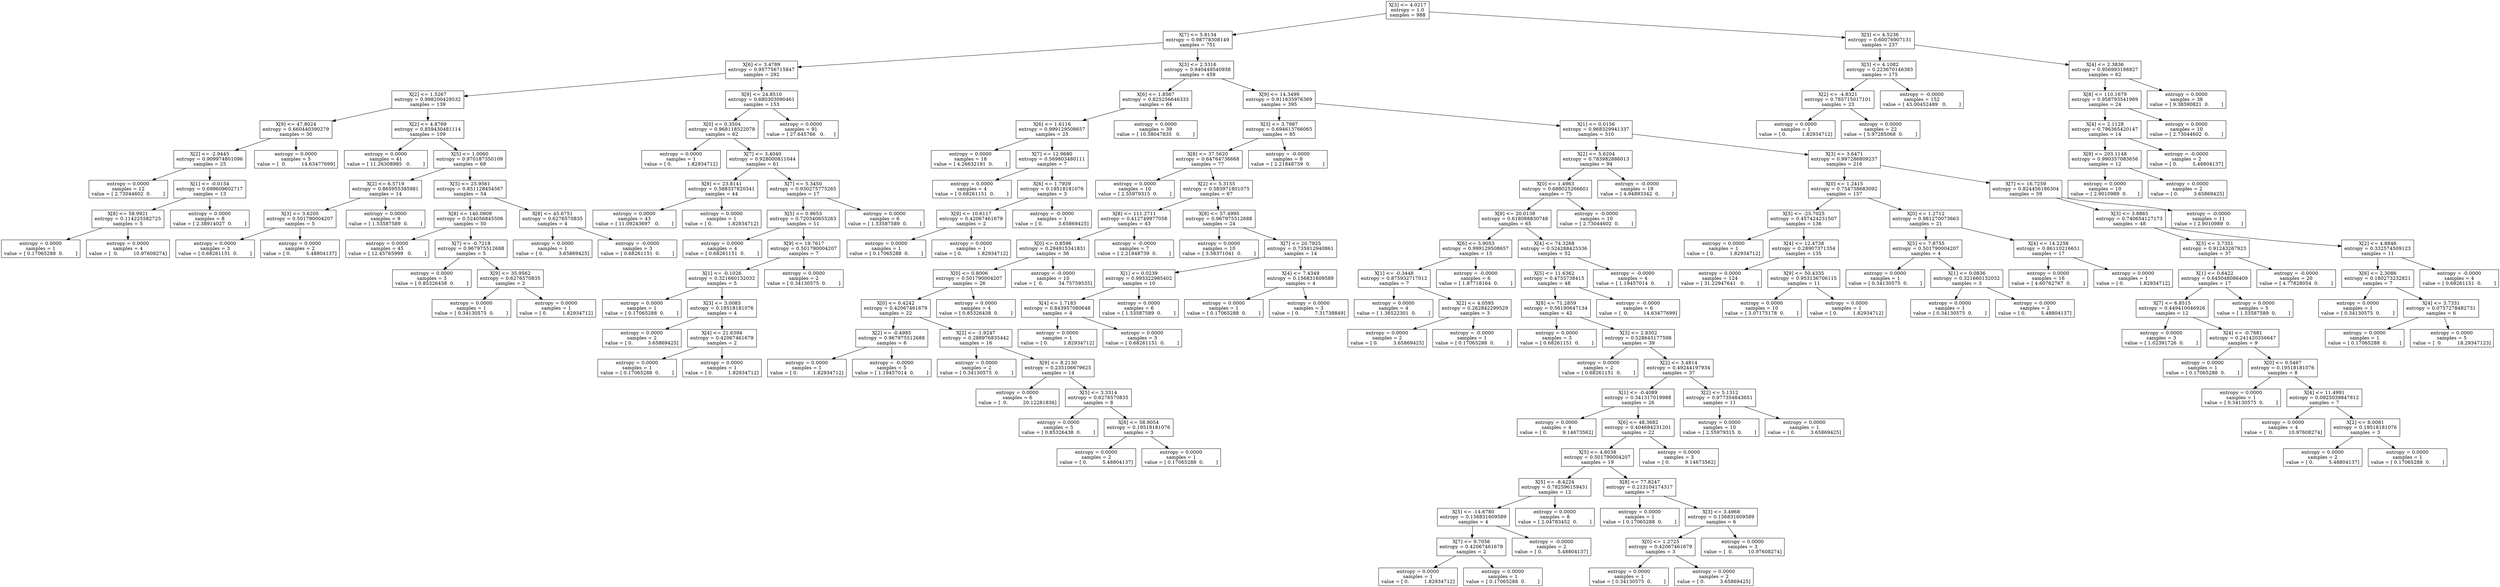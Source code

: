 digraph Tree {
0 [label="X[3] <= 4.0217\nentropy = 1.0\nsamples = 988", shape="box"] ;
1 [label="X[7] <= 5.8134\nentropy = 0.98778308149\nsamples = 751", shape="box"] ;
0 -> 1 ;
2 [label="X[6] <= 3.4789\nentropy = 0.957756715847\nsamples = 292", shape="box"] ;
1 -> 2 ;
3 [label="X[2] <= 1.5267\nentropy = 0.998200429532\nsamples = 139", shape="box"] ;
2 -> 3 ;
4 [label="X[9] <= 47.8024\nentropy = 0.660440390279\nsamples = 30", shape="box"] ;
3 -> 4 ;
5 [label="X[2] <= -2.9445\nentropy = 0.909974801096\nsamples = 25", shape="box"] ;
4 -> 5 ;
6 [label="entropy = 0.0000\nsamples = 12\nvalue = [ 2.73044602  0.        ]", shape="box"] ;
5 -> 6 ;
7 [label="X[1] <= -0.0154\nentropy = 0.699609602717\nsamples = 13", shape="box"] ;
5 -> 7 ;
8 [label="X[8] <= 58.9921\nentropy = 0.114225582725\nsamples = 5", shape="box"] ;
7 -> 8 ;
9 [label="entropy = 0.0000\nsamples = 1\nvalue = [ 0.17065288  0.        ]", shape="box"] ;
8 -> 9 ;
10 [label="entropy = 0.0000\nsamples = 4\nvalue = [  0.          10.97608274]", shape="box"] ;
8 -> 10 ;
11 [label="entropy = 0.0000\nsamples = 8\nvalue = [ 2.38914027  0.        ]", shape="box"] ;
7 -> 11 ;
12 [label="entropy = 0.0000\nsamples = 5\nvalue = [  0.          14.63477699]", shape="box"] ;
4 -> 12 ;
13 [label="X[2] <= 4.8769\nentropy = 0.859430481114\nsamples = 109", shape="box"] ;
3 -> 13 ;
14 [label="entropy = 0.0000\nsamples = 41\nvalue = [ 11.26308985   0.        ]", shape="box"] ;
13 -> 14 ;
15 [label="X[5] <= 1.0060\nentropy = 0.970187350109\nsamples = 68", shape="box"] ;
13 -> 15 ;
16 [label="X[2] <= 6.5719\nentropy = 0.865955385981\nsamples = 14", shape="box"] ;
15 -> 16 ;
17 [label="X[3] <= 3.6205\nentropy = 0.501790004207\nsamples = 5", shape="box"] ;
16 -> 17 ;
18 [label="entropy = 0.0000\nsamples = 3\nvalue = [ 0.68261151  0.        ]", shape="box"] ;
17 -> 18 ;
19 [label="entropy = 0.0000\nsamples = 2\nvalue = [ 0.          5.48804137]", shape="box"] ;
17 -> 19 ;
20 [label="entropy = 0.0000\nsamples = 9\nvalue = [ 1.53587589  0.        ]", shape="box"] ;
16 -> 20 ;
21 [label="X[5] <= 25.9561\nentropy = 0.851128454567\nsamples = 54", shape="box"] ;
15 -> 21 ;
22 [label="X[8] <= 140.0909\nentropy = 0.524056845506\nsamples = 50", shape="box"] ;
21 -> 22 ;
23 [label="entropy = 0.0000\nsamples = 45\nvalue = [ 12.45765999   0.        ]", shape="box"] ;
22 -> 23 ;
24 [label="X[7] <= -0.7218\nentropy = 0.967975512688\nsamples = 5", shape="box"] ;
22 -> 24 ;
25 [label="entropy = 0.0000\nsamples = 3\nvalue = [ 0.85326438  0.        ]", shape="box"] ;
24 -> 25 ;
26 [label="X[9] <= 35.9562\nentropy = 0.6276570835\nsamples = 2", shape="box"] ;
24 -> 26 ;
27 [label="entropy = 0.0000\nsamples = 1\nvalue = [ 0.34130575  0.        ]", shape="box"] ;
26 -> 27 ;
28 [label="entropy = 0.0000\nsamples = 1\nvalue = [ 0.          1.82934712]", shape="box"] ;
26 -> 28 ;
29 [label="X[8] <= 45.6751\nentropy = 0.6276570835\nsamples = 4", shape="box"] ;
21 -> 29 ;
30 [label="entropy = 0.0000\nsamples = 1\nvalue = [ 0.          3.65869425]", shape="box"] ;
29 -> 30 ;
31 [label="entropy = -0.0000\nsamples = 3\nvalue = [ 0.68261151  0.        ]", shape="box"] ;
29 -> 31 ;
32 [label="X[9] <= 24.8510\nentropy = 0.680303090461\nsamples = 153", shape="box"] ;
2 -> 32 ;
33 [label="X[0] <= 0.3504\nentropy = 0.968118522078\nsamples = 62", shape="box"] ;
32 -> 33 ;
34 [label="entropy = 0.0000\nsamples = 1\nvalue = [ 0.          1.82934712]", shape="box"] ;
33 -> 34 ;
35 [label="X[7] <= 3.4040\nentropy = 0.928000811044\nsamples = 61", shape="box"] ;
33 -> 35 ;
36 [label="X[9] <= 23.8141\nentropy = 0.588337820341\nsamples = 44", shape="box"] ;
35 -> 36 ;
37 [label="entropy = 0.0000\nsamples = 43\nvalue = [ 11.09243697   0.        ]", shape="box"] ;
36 -> 37 ;
38 [label="entropy = 0.0000\nsamples = 1\nvalue = [ 0.          1.82934712]", shape="box"] ;
36 -> 38 ;
39 [label="X[7] <= 5.3450\nentropy = 0.930275775265\nsamples = 17", shape="box"] ;
35 -> 39 ;
40 [label="X[5] <= 0.9653\nentropy = 0.720340655263\nsamples = 11", shape="box"] ;
39 -> 40 ;
41 [label="entropy = 0.0000\nsamples = 4\nvalue = [ 0.68261151  0.        ]", shape="box"] ;
40 -> 41 ;
42 [label="X[9] <= 19.7617\nentropy = 0.501790004207\nsamples = 7", shape="box"] ;
40 -> 42 ;
43 [label="X[1] <= -0.1026\nentropy = 0.321660132032\nsamples = 5", shape="box"] ;
42 -> 43 ;
44 [label="entropy = 0.0000\nsamples = 1\nvalue = [ 0.17065288  0.        ]", shape="box"] ;
43 -> 44 ;
45 [label="X[3] <= 3.0083\nentropy = 0.19518181076\nsamples = 4", shape="box"] ;
43 -> 45 ;
46 [label="entropy = 0.0000\nsamples = 2\nvalue = [ 0.          3.65869425]", shape="box"] ;
45 -> 46 ;
47 [label="X[4] <= 21.6394\nentropy = 0.42067461679\nsamples = 2", shape="box"] ;
45 -> 47 ;
48 [label="entropy = 0.0000\nsamples = 1\nvalue = [ 0.17065288  0.        ]", shape="box"] ;
47 -> 48 ;
49 [label="entropy = 0.0000\nsamples = 1\nvalue = [ 0.          1.82934712]", shape="box"] ;
47 -> 49 ;
50 [label="entropy = 0.0000\nsamples = 2\nvalue = [ 0.34130575  0.        ]", shape="box"] ;
42 -> 50 ;
51 [label="entropy = 0.0000\nsamples = 6\nvalue = [ 1.53587589  0.        ]", shape="box"] ;
39 -> 51 ;
52 [label="entropy = 0.0000\nsamples = 91\nvalue = [ 27.645766   0.      ]", shape="box"] ;
32 -> 52 ;
53 [label="X[3] <= 2.5316\nentropy = 0.940449540938\nsamples = 459", shape="box"] ;
1 -> 53 ;
54 [label="X[6] <= 1.8567\nentropy = 0.825256646333\nsamples = 64", shape="box"] ;
53 -> 54 ;
55 [label="X[6] <= 1.6116\nentropy = 0.999129508657\nsamples = 25", shape="box"] ;
54 -> 55 ;
56 [label="entropy = 0.0000\nsamples = 18\nvalue = [ 4.26632191  0.        ]", shape="box"] ;
55 -> 56 ;
57 [label="X[7] <= 12.9680\nentropy = 0.569803480111\nsamples = 7", shape="box"] ;
55 -> 57 ;
58 [label="entropy = 0.0000\nsamples = 4\nvalue = [ 0.68261151  0.        ]", shape="box"] ;
57 -> 58 ;
59 [label="X[6] <= 1.7929\nentropy = 0.19518181076\nsamples = 3", shape="box"] ;
57 -> 59 ;
60 [label="X[9] <= 10.6117\nentropy = 0.42067461679\nsamples = 2", shape="box"] ;
59 -> 60 ;
61 [label="entropy = 0.0000\nsamples = 1\nvalue = [ 0.17065288  0.        ]", shape="box"] ;
60 -> 61 ;
62 [label="entropy = 0.0000\nsamples = 1\nvalue = [ 0.          1.82934712]", shape="box"] ;
60 -> 62 ;
63 [label="entropy = -0.0000\nsamples = 1\nvalue = [ 0.          3.65869425]", shape="box"] ;
59 -> 63 ;
64 [label="entropy = 0.0000\nsamples = 39\nvalue = [ 10.58047835   0.        ]", shape="box"] ;
54 -> 64 ;
65 [label="X[9] <= 14.3499\nentropy = 0.911635976369\nsamples = 395", shape="box"] ;
53 -> 65 ;
66 [label="X[3] <= 3.7987\nentropy = 0.694613766065\nsamples = 85", shape="box"] ;
65 -> 66 ;
67 [label="X[8] <= 37.5620\nentropy = 0.64764736668\nsamples = 77", shape="box"] ;
66 -> 67 ;
68 [label="entropy = 0.0000\nsamples = 10\nvalue = [ 2.55979315  0.        ]", shape="box"] ;
67 -> 68 ;
69 [label="X[2] <= 5.3155\nentropy = 0.583971801075\nsamples = 67", shape="box"] ;
67 -> 69 ;
70 [label="X[8] <= 111.2711\nentropy = 0.412749977058\nsamples = 43", shape="box"] ;
69 -> 70 ;
71 [label="X[0] <= 0.8596\nentropy = 0.294915341831\nsamples = 36", shape="box"] ;
70 -> 71 ;
72 [label="X[0] <= 0.8006\nentropy = 0.501790004207\nsamples = 26", shape="box"] ;
71 -> 72 ;
73 [label="X[0] <= 0.4242\nentropy = 0.42067461679\nsamples = 22", shape="box"] ;
72 -> 73 ;
74 [label="X[2] <= -0.4985\nentropy = 0.967975512688\nsamples = 6", shape="box"] ;
73 -> 74 ;
75 [label="entropy = 0.0000\nsamples = 1\nvalue = [ 0.          1.82934712]", shape="box"] ;
74 -> 75 ;
76 [label="entropy = -0.0000\nsamples = 5\nvalue = [ 1.19457014  0.        ]", shape="box"] ;
74 -> 76 ;
77 [label="X[2] <= -1.9247\nentropy = 0.288976835442\nsamples = 16", shape="box"] ;
73 -> 77 ;
78 [label="entropy = 0.0000\nsamples = 2\nvalue = [ 0.34130575  0.        ]", shape="box"] ;
77 -> 78 ;
79 [label="X[9] <= 8.2130\nentropy = 0.235106679625\nsamples = 14", shape="box"] ;
77 -> 79 ;
80 [label="entropy = 0.0000\nsamples = 6\nvalue = [  0.          20.12281836]", shape="box"] ;
79 -> 80 ;
81 [label="X[5] <= 3.3314\nentropy = 0.6276570835\nsamples = 8", shape="box"] ;
79 -> 81 ;
82 [label="entropy = 0.0000\nsamples = 5\nvalue = [ 0.85326438  0.        ]", shape="box"] ;
81 -> 82 ;
83 [label="X[6] <= 58.9054\nentropy = 0.19518181076\nsamples = 3", shape="box"] ;
81 -> 83 ;
84 [label="entropy = 0.0000\nsamples = 2\nvalue = [ 0.          5.48804137]", shape="box"] ;
83 -> 84 ;
85 [label="entropy = 0.0000\nsamples = 1\nvalue = [ 0.17065288  0.        ]", shape="box"] ;
83 -> 85 ;
86 [label="entropy = 0.0000\nsamples = 4\nvalue = [ 0.85326438  0.        ]", shape="box"] ;
72 -> 86 ;
87 [label="entropy = -0.0000\nsamples = 10\nvalue = [  0.          34.75759535]", shape="box"] ;
71 -> 87 ;
88 [label="entropy = -0.0000\nsamples = 7\nvalue = [ 2.21848739  0.        ]", shape="box"] ;
70 -> 88 ;
89 [label="X[8] <= 57.4995\nentropy = 0.967975512688\nsamples = 24", shape="box"] ;
69 -> 89 ;
90 [label="entropy = 0.0000\nsamples = 10\nvalue = [ 3.58371041  0.        ]", shape="box"] ;
89 -> 90 ;
91 [label="X[7] <= 20.7925\nentropy = 0.735912940861\nsamples = 14", shape="box"] ;
89 -> 91 ;
92 [label="X[1] <= 0.0239\nentropy = 0.993322985402\nsamples = 10", shape="box"] ;
91 -> 92 ;
93 [label="X[4] <= 1.7183\nentropy = 0.843957080648\nsamples = 4", shape="box"] ;
92 -> 93 ;
94 [label="entropy = 0.0000\nsamples = 1\nvalue = [ 0.          1.82934712]", shape="box"] ;
93 -> 94 ;
95 [label="entropy = 0.0000\nsamples = 3\nvalue = [ 0.68261151  0.        ]", shape="box"] ;
93 -> 95 ;
96 [label="entropy = 0.0000\nsamples = 6\nvalue = [ 1.53587589  0.        ]", shape="box"] ;
92 -> 96 ;
97 [label="X[4] <= 7.4349\nentropy = 0.156831609589\nsamples = 4", shape="box"] ;
91 -> 97 ;
98 [label="entropy = 0.0000\nsamples = 1\nvalue = [ 0.17065288  0.        ]", shape="box"] ;
97 -> 98 ;
99 [label="entropy = 0.0000\nsamples = 3\nvalue = [ 0.          7.31738849]", shape="box"] ;
97 -> 99 ;
100 [label="entropy = -0.0000\nsamples = 8\nvalue = [ 2.21848739  0.        ]", shape="box"] ;
66 -> 100 ;
101 [label="X[1] <= 0.0156\nentropy = 0.968329941337\nsamples = 310", shape="box"] ;
65 -> 101 ;
102 [label="X[2] <= 5.6204\nentropy = 0.783982886013\nsamples = 94", shape="box"] ;
101 -> 102 ;
103 [label="X[0] <= 1.4963\nentropy = 0.688025266601\nsamples = 75", shape="box"] ;
102 -> 103 ;
104 [label="X[9] <= 20.0138\nentropy = 0.618088830748\nsamples = 65", shape="box"] ;
103 -> 104 ;
105 [label="X[6] <= 5.9053\nentropy = 0.999129508657\nsamples = 13", shape="box"] ;
104 -> 105 ;
106 [label="X[1] <= -0.3448\nentropy = 0.875932717012\nsamples = 7", shape="box"] ;
105 -> 106 ;
107 [label="entropy = 0.0000\nsamples = 4\nvalue = [ 1.36522301  0.        ]", shape="box"] ;
106 -> 107 ;
108 [label="X[2] <= 4.0593\nentropy = 0.262842299529\nsamples = 3", shape="box"] ;
106 -> 108 ;
109 [label="entropy = 0.0000\nsamples = 2\nvalue = [ 0.          3.65869425]", shape="box"] ;
108 -> 109 ;
110 [label="entropy = -0.0000\nsamples = 1\nvalue = [ 0.17065288  0.        ]", shape="box"] ;
108 -> 110 ;
111 [label="entropy = -0.0000\nsamples = 6\nvalue = [ 1.87718164  0.        ]", shape="box"] ;
105 -> 111 ;
112 [label="X[4] <= 74.3268\nentropy = 0.524288425536\nsamples = 52", shape="box"] ;
104 -> 112 ;
113 [label="X[5] <= 11.6362\nentropy = 0.4755738415\nsamples = 48", shape="box"] ;
112 -> 113 ;
114 [label="X[8] <= 71.2859\nentropy = 0.56190647134\nsamples = 42", shape="box"] ;
113 -> 114 ;
115 [label="entropy = 0.0000\nsamples = 3\nvalue = [ 0.68261151  0.        ]", shape="box"] ;
114 -> 115 ;
116 [label="X[3] <= 2.8302\nentropy = 0.528645177598\nsamples = 39", shape="box"] ;
114 -> 116 ;
117 [label="entropy = 0.0000\nsamples = 2\nvalue = [ 0.68261151  0.        ]", shape="box"] ;
116 -> 117 ;
118 [label="X[2] <= 3.4814\nentropy = 0.49244197934\nsamples = 37", shape="box"] ;
116 -> 118 ;
119 [label="X[1] <= -0.4089\nentropy = 0.341317019988\nsamples = 26", shape="box"] ;
118 -> 119 ;
120 [label="entropy = 0.0000\nsamples = 4\nvalue = [ 0.          9.14673562]", shape="box"] ;
119 -> 120 ;
121 [label="X[6] <= 48.3682\nentropy = 0.404684231201\nsamples = 22", shape="box"] ;
119 -> 121 ;
122 [label="X[5] <= 4.8038\nentropy = 0.501790004207\nsamples = 19", shape="box"] ;
121 -> 122 ;
123 [label="X[5] <= -8.4224\nentropy = 0.782596159431\nsamples = 12", shape="box"] ;
122 -> 123 ;
124 [label="X[5] <= -14.6780\nentropy = 0.156831609589\nsamples = 4", shape="box"] ;
123 -> 124 ;
125 [label="X[7] <= 9.7056\nentropy = 0.42067461679\nsamples = 2", shape="box"] ;
124 -> 125 ;
126 [label="entropy = 0.0000\nsamples = 1\nvalue = [ 0.          1.82934712]", shape="box"] ;
125 -> 126 ;
127 [label="entropy = 0.0000\nsamples = 1\nvalue = [ 0.17065288  0.        ]", shape="box"] ;
125 -> 127 ;
128 [label="entropy = -0.0000\nsamples = 2\nvalue = [ 0.          5.48804137]", shape="box"] ;
124 -> 128 ;
129 [label="entropy = 0.0000\nsamples = 8\nvalue = [ 2.04783452  0.        ]", shape="box"] ;
123 -> 129 ;
130 [label="X[8] <= 77.8247\nentropy = 0.213104174317\nsamples = 7", shape="box"] ;
122 -> 130 ;
131 [label="entropy = 0.0000\nsamples = 1\nvalue = [ 0.17065288  0.        ]", shape="box"] ;
130 -> 131 ;
132 [label="X[3] <= 3.4968\nentropy = 0.156831609589\nsamples = 6", shape="box"] ;
130 -> 132 ;
133 [label="X[0] <= 1.2725\nentropy = 0.42067461679\nsamples = 3", shape="box"] ;
132 -> 133 ;
134 [label="entropy = 0.0000\nsamples = 1\nvalue = [ 0.34130575  0.        ]", shape="box"] ;
133 -> 134 ;
135 [label="entropy = 0.0000\nsamples = 2\nvalue = [ 0.          3.65869425]", shape="box"] ;
133 -> 135 ;
136 [label="entropy = 0.0000\nsamples = 3\nvalue = [  0.          10.97608274]", shape="box"] ;
132 -> 136 ;
137 [label="entropy = 0.0000\nsamples = 3\nvalue = [ 0.          9.14673562]", shape="box"] ;
121 -> 137 ;
138 [label="X[2] <= 5.1312\nentropy = 0.977354843651\nsamples = 11", shape="box"] ;
118 -> 138 ;
139 [label="entropy = 0.0000\nsamples = 10\nvalue = [ 2.55979315  0.        ]", shape="box"] ;
138 -> 139 ;
140 [label="entropy = 0.0000\nsamples = 1\nvalue = [ 0.          3.65869425]", shape="box"] ;
138 -> 140 ;
141 [label="entropy = -0.0000\nsamples = 6\nvalue = [  0.          14.63477699]", shape="box"] ;
113 -> 141 ;
142 [label="entropy = -0.0000\nsamples = 4\nvalue = [ 1.19457014  0.        ]", shape="box"] ;
112 -> 142 ;
143 [label="entropy = -0.0000\nsamples = 10\nvalue = [ 2.73044602  0.        ]", shape="box"] ;
103 -> 143 ;
144 [label="entropy = -0.0000\nsamples = 19\nvalue = [ 4.94893342  0.        ]", shape="box"] ;
102 -> 144 ;
145 [label="X[3] <= 3.6471\nentropy = 0.997286809237\nsamples = 216", shape="box"] ;
101 -> 145 ;
146 [label="X[0] <= 1.2415\nentropy = 0.754758683092\nsamples = 157", shape="box"] ;
145 -> 146 ;
147 [label="X[5] <= -25.7025\nentropy = 0.457424231507\nsamples = 136", shape="box"] ;
146 -> 147 ;
148 [label="entropy = 0.0000\nsamples = 1\nvalue = [ 0.          1.82934712]", shape="box"] ;
147 -> 148 ;
149 [label="X[4] <= 12.4738\nentropy = 0.28907371354\nsamples = 135", shape="box"] ;
147 -> 149 ;
150 [label="entropy = 0.0000\nsamples = 124\nvalue = [ 31.22947641   0.        ]", shape="box"] ;
149 -> 150 ;
151 [label="X[9] <= 50.4335\nentropy = 0.953136706115\nsamples = 11", shape="box"] ;
149 -> 151 ;
152 [label="entropy = 0.0000\nsamples = 10\nvalue = [ 3.07175178  0.        ]", shape="box"] ;
151 -> 152 ;
153 [label="entropy = 0.0000\nsamples = 1\nvalue = [ 0.          1.82934712]", shape="box"] ;
151 -> 153 ;
154 [label="X[0] <= 1.2712\nentropy = 0.981270073663\nsamples = 21", shape="box"] ;
146 -> 154 ;
155 [label="X[5] <= 7.8755\nentropy = 0.501790004207\nsamples = 4", shape="box"] ;
154 -> 155 ;
156 [label="entropy = 0.0000\nsamples = 1\nvalue = [ 0.34130575  0.        ]", shape="box"] ;
155 -> 156 ;
157 [label="X[1] <= 0.0836\nentropy = 0.321660132032\nsamples = 3", shape="box"] ;
155 -> 157 ;
158 [label="entropy = 0.0000\nsamples = 1\nvalue = [ 0.34130575  0.        ]", shape="box"] ;
157 -> 158 ;
159 [label="entropy = 0.0000\nsamples = 2\nvalue = [ 0.          5.48804137]", shape="box"] ;
157 -> 159 ;
160 [label="X[4] <= 14.2258\nentropy = 0.86110216651\nsamples = 17", shape="box"] ;
154 -> 160 ;
161 [label="entropy = 0.0000\nsamples = 16\nvalue = [ 4.60762767  0.        ]", shape="box"] ;
160 -> 161 ;
162 [label="entropy = 0.0000\nsamples = 1\nvalue = [ 0.          1.82934712]", shape="box"] ;
160 -> 162 ;
163 [label="X[7] <= 16.7259\nentropy = 0.824456186304\nsamples = 59", shape="box"] ;
145 -> 163 ;
164 [label="X[3] <= 3.8865\nentropy = 0.740654127173\nsamples = 48", shape="box"] ;
163 -> 164 ;
165 [label="X[3] <= 3.7351\nentropy = 0.91243267923\nsamples = 37", shape="box"] ;
164 -> 165 ;
166 [label="X[1] <= 0.6422\nentropy = 0.645048086409\nsamples = 17", shape="box"] ;
165 -> 166 ;
167 [label="X[7] <= 6.8515\nentropy = 0.449410046926\nsamples = 12", shape="box"] ;
166 -> 167 ;
168 [label="entropy = 0.0000\nsamples = 3\nvalue = [ 1.02391726  0.        ]", shape="box"] ;
167 -> 168 ;
169 [label="X[4] <= -0.7681\nentropy = 0.241420356647\nsamples = 9", shape="box"] ;
167 -> 169 ;
170 [label="entropy = 0.0000\nsamples = 1\nvalue = [ 0.17065288  0.        ]", shape="box"] ;
169 -> 170 ;
171 [label="X[0] <= 0.5467\nentropy = 0.19518181076\nsamples = 8", shape="box"] ;
169 -> 171 ;
172 [label="entropy = 0.0000\nsamples = 1\nvalue = [ 0.34130575  0.        ]", shape="box"] ;
171 -> 172 ;
173 [label="X[4] <= 11.4991\nentropy = 0.0825039847812\nsamples = 7", shape="box"] ;
171 -> 173 ;
174 [label="entropy = 0.0000\nsamples = 4\nvalue = [  0.          10.97608274]", shape="box"] ;
173 -> 174 ;
175 [label="X[2] <= 8.0081\nentropy = 0.19518181076\nsamples = 3", shape="box"] ;
173 -> 175 ;
176 [label="entropy = 0.0000\nsamples = 2\nvalue = [ 0.          5.48804137]", shape="box"] ;
175 -> 176 ;
177 [label="entropy = 0.0000\nsamples = 1\nvalue = [ 0.17065288  0.        ]", shape="box"] ;
175 -> 177 ;
178 [label="entropy = 0.0000\nsamples = 5\nvalue = [ 1.53587589  0.        ]", shape="box"] ;
166 -> 178 ;
179 [label="entropy = -0.0000\nsamples = 20\nvalue = [ 4.77828054  0.        ]", shape="box"] ;
165 -> 179 ;
180 [label="X[2] <= 4.8846\nentropy = 0.332574509123\nsamples = 11", shape="box"] ;
164 -> 180 ;
181 [label="X[6] <= 2.3086\nentropy = 0.180273232821\nsamples = 7", shape="box"] ;
180 -> 181 ;
182 [label="entropy = 0.0000\nsamples = 1\nvalue = [ 0.34130575  0.        ]", shape="box"] ;
181 -> 182 ;
183 [label="X[4] <= 3.7331\nentropy = 0.0757278482731\nsamples = 6", shape="box"] ;
181 -> 183 ;
184 [label="entropy = 0.0000\nsamples = 1\nvalue = [ 0.17065288  0.        ]", shape="box"] ;
183 -> 184 ;
185 [label="entropy = 0.0000\nsamples = 5\nvalue = [  0.          18.29347123]", shape="box"] ;
183 -> 185 ;
186 [label="entropy = -0.0000\nsamples = 4\nvalue = [ 0.68261151  0.        ]", shape="box"] ;
180 -> 186 ;
187 [label="entropy = -0.0000\nsamples = 11\nvalue = [ 2.9010989  0.       ]", shape="box"] ;
163 -> 187 ;
188 [label="X[3] <= 4.5236\nentropy = 0.60076907131\nsamples = 237", shape="box"] ;
0 -> 188 ;
189 [label="X[3] <= 4.1082\nentropy = 0.223670146383\nsamples = 175", shape="box"] ;
188 -> 189 ;
190 [label="X[2] <= -4.8321\nentropy = 0.785715017101\nsamples = 23", shape="box"] ;
189 -> 190 ;
191 [label="entropy = 0.0000\nsamples = 1\nvalue = [ 0.          1.82934712]", shape="box"] ;
190 -> 191 ;
192 [label="entropy = 0.0000\nsamples = 22\nvalue = [ 5.97285068  0.        ]", shape="box"] ;
190 -> 192 ;
193 [label="entropy = -0.0000\nsamples = 152\nvalue = [ 43.00452489   0.        ]", shape="box"] ;
189 -> 193 ;
194 [label="X[4] <= 2.3836\nentropy = 0.956993198827\nsamples = 62", shape="box"] ;
188 -> 194 ;
195 [label="X[8] <= 110.1679\nentropy = 0.958793541969\nsamples = 24", shape="box"] ;
194 -> 195 ;
196 [label="X[4] <= 2.1128\nentropy = 0.796365420147\nsamples = 14", shape="box"] ;
195 -> 196 ;
197 [label="X[9] <= 203.1148\nentropy = 0.990357083656\nsamples = 12", shape="box"] ;
196 -> 197 ;
198 [label="entropy = 0.0000\nsamples = 10\nvalue = [ 2.9010989  0.       ]", shape="box"] ;
197 -> 198 ;
199 [label="entropy = 0.0000\nsamples = 2\nvalue = [ 0.          3.65869425]", shape="box"] ;
197 -> 199 ;
200 [label="entropy = -0.0000\nsamples = 2\nvalue = [ 0.          5.48804137]", shape="box"] ;
196 -> 200 ;
201 [label="entropy = 0.0000\nsamples = 10\nvalue = [ 2.73044602  0.        ]", shape="box"] ;
195 -> 201 ;
202 [label="entropy = 0.0000\nsamples = 38\nvalue = [ 9.38590821  0.        ]", shape="box"] ;
194 -> 202 ;
}